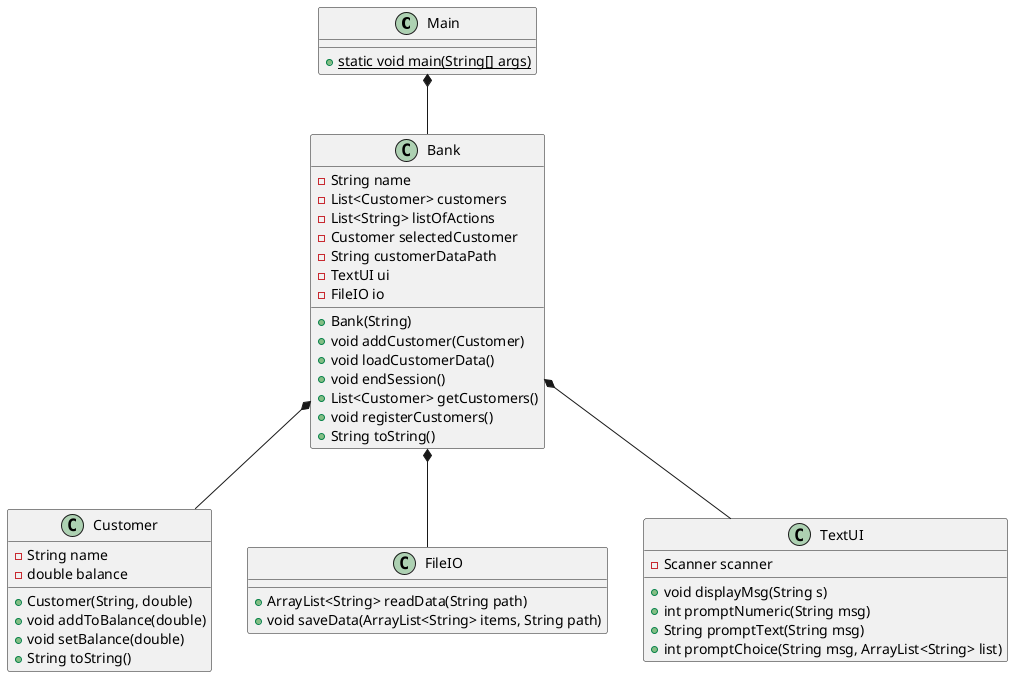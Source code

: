 @startuml
class Main{
 {static}+ static void main(String[] args)

}

class Bank{
 - String name
 - List<Customer> customers
 - List<String> listOfActions
 - Customer selectedCustomer
 - String customerDataPath
 - TextUI ui
 - FileIO io

 + Bank(String)
 + void addCustomer(Customer)
 + void loadCustomerData()
 + void endSession()
 + List<Customer> getCustomers()
 + void registerCustomers()
 + String toString()
}

class Customer{
 - String name
 - double balance
 + Customer(String, double)
 + void addToBalance(double)
 + void setBalance(double)
 + String toString()

}


class FileIO{
+ ArrayList<String> readData(String path)
+ void saveData(ArrayList<String> items, String path)
}

class TextUI{
- Scanner scanner
+ void displayMsg(String s)
+ int promptNumeric(String msg)
+ String promptText(String msg)
+ int promptChoice(String msg, ArrayList<String> list)


}

Main *-- Bank
Bank *-- Customer
Bank *-- TextUI
Bank *-- FileIO

@enduml